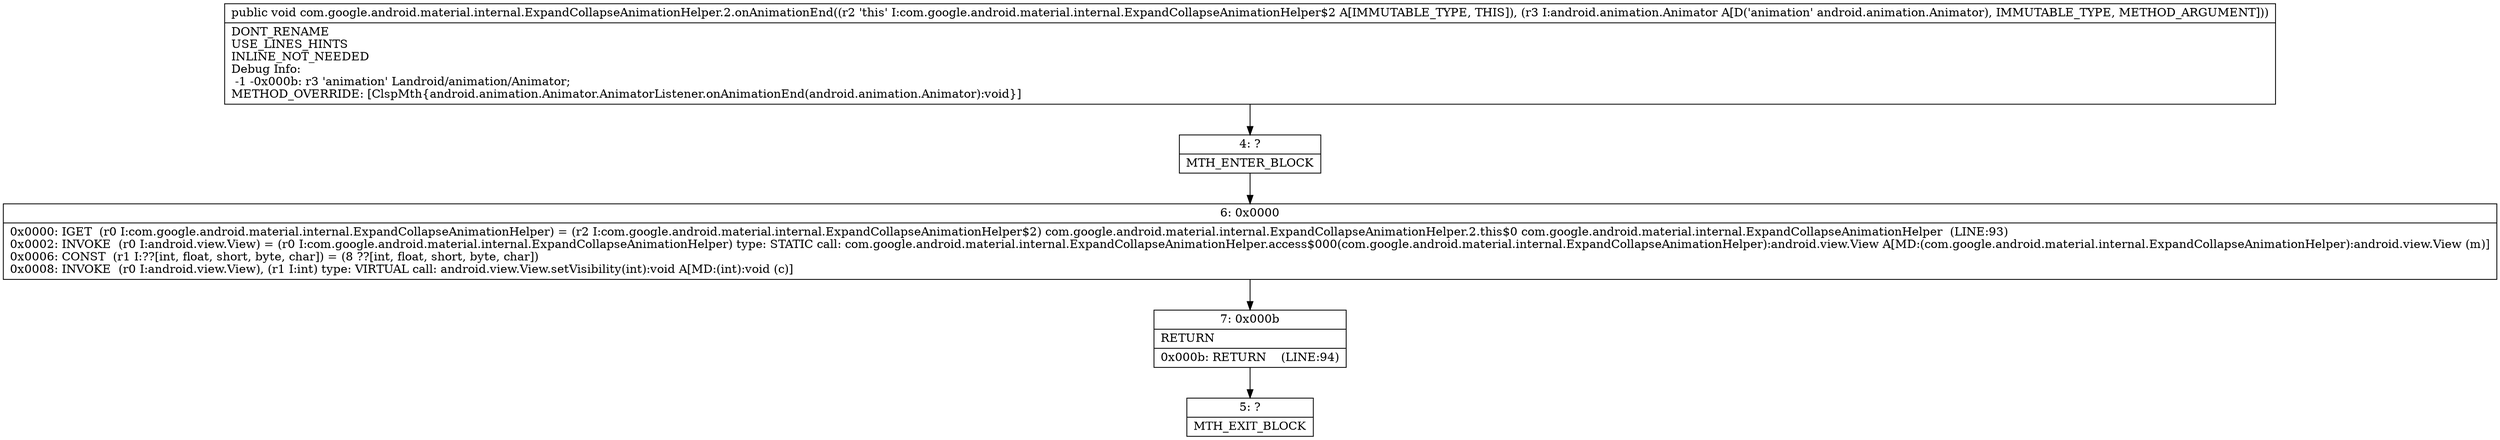 digraph "CFG forcom.google.android.material.internal.ExpandCollapseAnimationHelper.2.onAnimationEnd(Landroid\/animation\/Animator;)V" {
Node_4 [shape=record,label="{4\:\ ?|MTH_ENTER_BLOCK\l}"];
Node_6 [shape=record,label="{6\:\ 0x0000|0x0000: IGET  (r0 I:com.google.android.material.internal.ExpandCollapseAnimationHelper) = (r2 I:com.google.android.material.internal.ExpandCollapseAnimationHelper$2) com.google.android.material.internal.ExpandCollapseAnimationHelper.2.this$0 com.google.android.material.internal.ExpandCollapseAnimationHelper  (LINE:93)\l0x0002: INVOKE  (r0 I:android.view.View) = (r0 I:com.google.android.material.internal.ExpandCollapseAnimationHelper) type: STATIC call: com.google.android.material.internal.ExpandCollapseAnimationHelper.access$000(com.google.android.material.internal.ExpandCollapseAnimationHelper):android.view.View A[MD:(com.google.android.material.internal.ExpandCollapseAnimationHelper):android.view.View (m)]\l0x0006: CONST  (r1 I:??[int, float, short, byte, char]) = (8 ??[int, float, short, byte, char]) \l0x0008: INVOKE  (r0 I:android.view.View), (r1 I:int) type: VIRTUAL call: android.view.View.setVisibility(int):void A[MD:(int):void (c)]\l}"];
Node_7 [shape=record,label="{7\:\ 0x000b|RETURN\l|0x000b: RETURN    (LINE:94)\l}"];
Node_5 [shape=record,label="{5\:\ ?|MTH_EXIT_BLOCK\l}"];
MethodNode[shape=record,label="{public void com.google.android.material.internal.ExpandCollapseAnimationHelper.2.onAnimationEnd((r2 'this' I:com.google.android.material.internal.ExpandCollapseAnimationHelper$2 A[IMMUTABLE_TYPE, THIS]), (r3 I:android.animation.Animator A[D('animation' android.animation.Animator), IMMUTABLE_TYPE, METHOD_ARGUMENT]))  | DONT_RENAME\lUSE_LINES_HINTS\lINLINE_NOT_NEEDED\lDebug Info:\l  \-1 \-0x000b: r3 'animation' Landroid\/animation\/Animator;\lMETHOD_OVERRIDE: [ClspMth\{android.animation.Animator.AnimatorListener.onAnimationEnd(android.animation.Animator):void\}]\l}"];
MethodNode -> Node_4;Node_4 -> Node_6;
Node_6 -> Node_7;
Node_7 -> Node_5;
}

